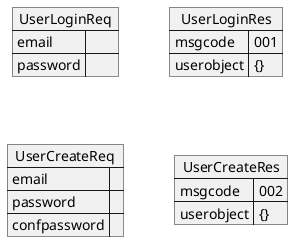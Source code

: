 @startuml dto
json "UserLoginReq" as userloginreq {
    "email":"",
    "password":""
}

json "UserLoginRes" as userloginres {
    "msgcode" :"001",
    "userobject":"{}"
}

json "UserCreateReq" as usercreatereq{
    "email":"",
    "password":"",
    "confpassword":""
}

json "UserCreateRes" as usercreateres{
    "msgcode":"002",
    "userobject":"{}"
}

@enduml